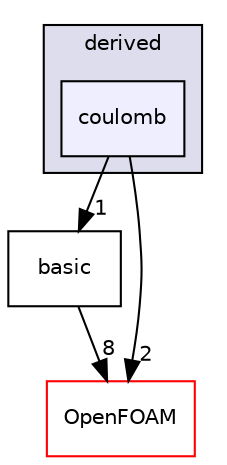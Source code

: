 digraph "src/lagrangian/molecularDynamics/potential/pairPotential/derived/coulomb" {
  bgcolor=transparent;
  compound=true
  node [ fontsize="10", fontname="Helvetica"];
  edge [ labelfontsize="10", labelfontname="Helvetica"];
  subgraph clusterdir_127cbda186355f052767641ca8d002f6 {
    graph [ bgcolor="#ddddee", pencolor="black", label="derived" fontname="Helvetica", fontsize="10", URL="dir_127cbda186355f052767641ca8d002f6.html"]
  dir_a88b7082a722283efb987a1307ca2e90 [shape=box, label="coulomb", style="filled", fillcolor="#eeeeff", pencolor="black", URL="dir_a88b7082a722283efb987a1307ca2e90.html"];
  }
  dir_af06faa01f54f232122be5fb12cfebde [shape=box label="basic" URL="dir_af06faa01f54f232122be5fb12cfebde.html"];
  dir_c5473ff19b20e6ec4dfe5c310b3778a8 [shape=box label="OpenFOAM" color="red" URL="dir_c5473ff19b20e6ec4dfe5c310b3778a8.html"];
  dir_af06faa01f54f232122be5fb12cfebde->dir_c5473ff19b20e6ec4dfe5c310b3778a8 [headlabel="8", labeldistance=1.5 headhref="dir_001689_001927.html"];
  dir_a88b7082a722283efb987a1307ca2e90->dir_af06faa01f54f232122be5fb12cfebde [headlabel="1", labeldistance=1.5 headhref="dir_001692_001689.html"];
  dir_a88b7082a722283efb987a1307ca2e90->dir_c5473ff19b20e6ec4dfe5c310b3778a8 [headlabel="2", labeldistance=1.5 headhref="dir_001692_001927.html"];
}
